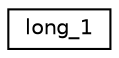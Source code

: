 digraph "Graphical Class Hierarchy"
{
  edge [fontname="Helvetica",fontsize="10",labelfontname="Helvetica",labelfontsize="10"];
  node [fontname="Helvetica",fontsize="10",shape=record];
  rankdir="LR";
  Node1 [label="long_1",height=0.2,width=0.4,color="black", fillcolor="white", style="filled",URL="$classlong__1.html"];
}
